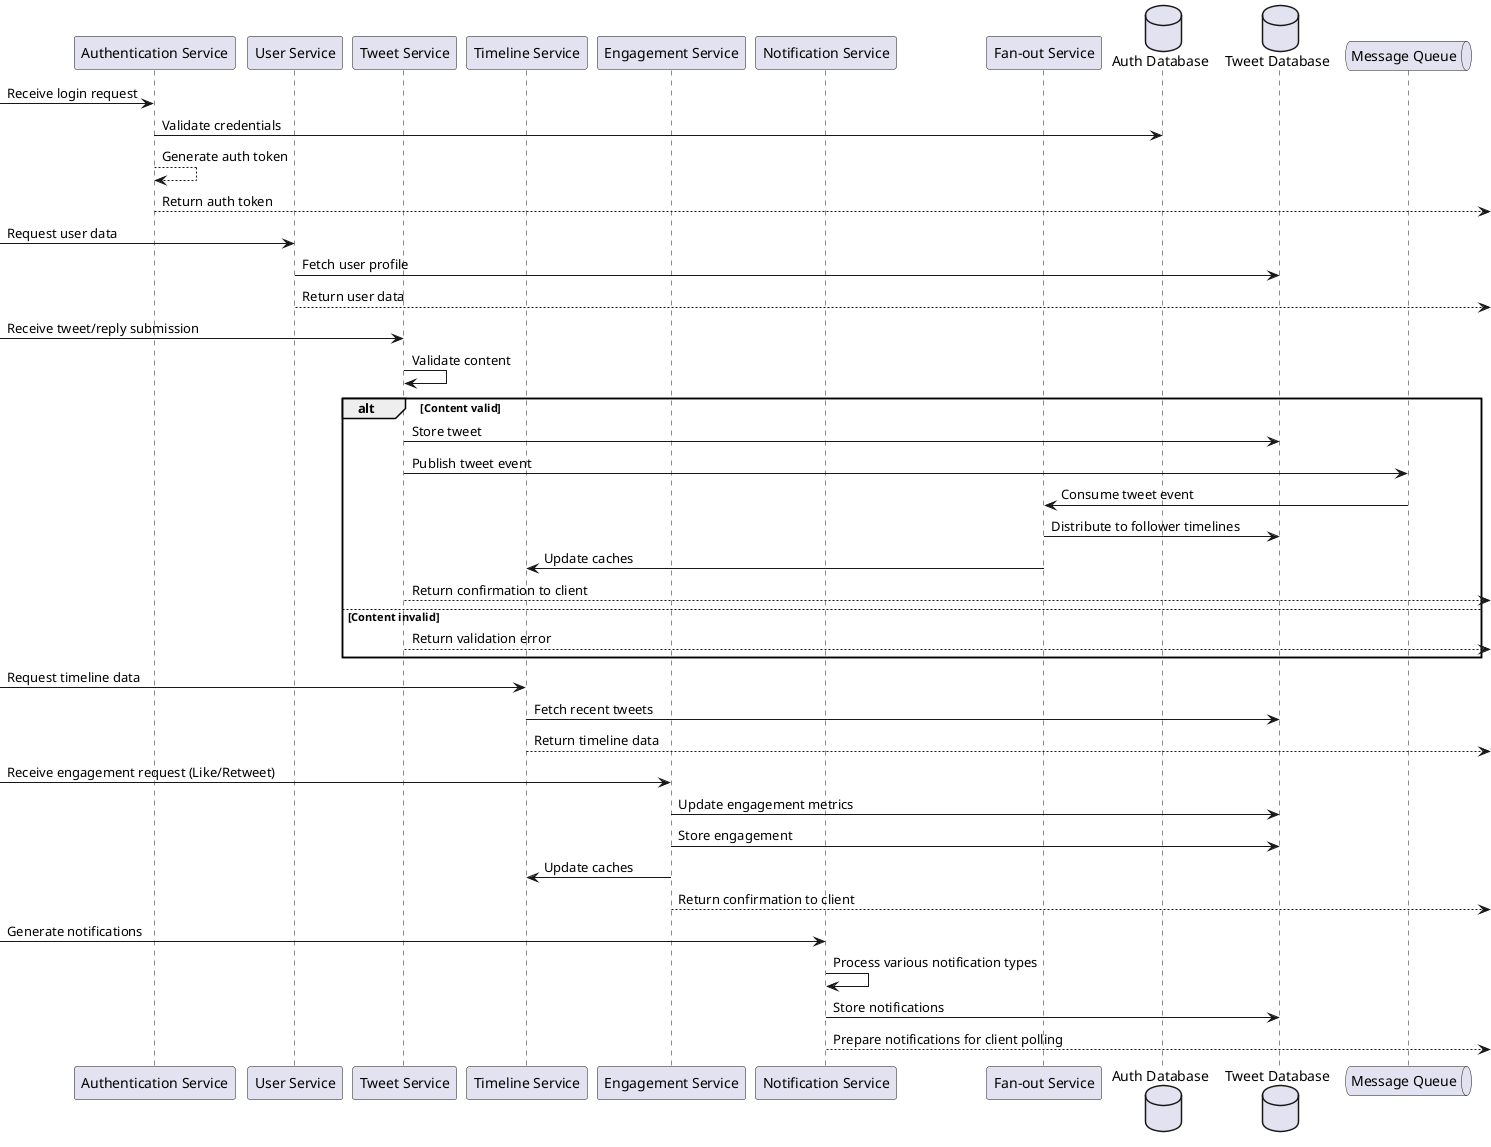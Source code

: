 @startuml
participant "Authentication Service" as Auth
participant "User Service" as User
participant "Tweet Service" as Tweet
participant "Timeline Service" as Timeline
participant "Engagement Service" as Engage
participant "Notification Service" as Notify
participant "Fan-out Service" as Fanout
database "Auth Database" as AuthDB
database "Tweet Database" as TweetDB
queue "Message Queue" as MQ

-> Auth: Receive login request
Auth -> AuthDB: Validate credentials
Auth --> Auth: Generate auth token
Auth --> : Return auth token

-> User: Request user data
User -> TweetDB: Fetch user profile
User --> : Return user data

-> Tweet: Receive tweet/reply submission
Tweet -> Tweet: Validate content
alt Content valid
    Tweet -> TweetDB: Store tweet
    Tweet -> MQ: Publish tweet event
    MQ -> Fanout: Consume tweet event
    Fanout -> TweetDB: Distribute to follower timelines
    Fanout -> Timeline: Update caches
    Tweet --> : Return confirmation to client
else Content invalid
    Tweet --> : Return validation error
end

-> Timeline: Request timeline data
Timeline -> TweetDB: Fetch recent tweets
Timeline --> : Return timeline data

-> Engage: Receive engagement request (Like/Retweet)
Engage -> TweetDB: Update engagement metrics
Engage -> TweetDB: Store engagement
Engage -> Timeline: Update caches
Engage --> : Return confirmation to client

-> Notify: Generate notifications
Notify -> Notify: Process various notification types
Notify -> TweetDB: Store notifications
Notify --> : Prepare notifications for client polling
@enduml

